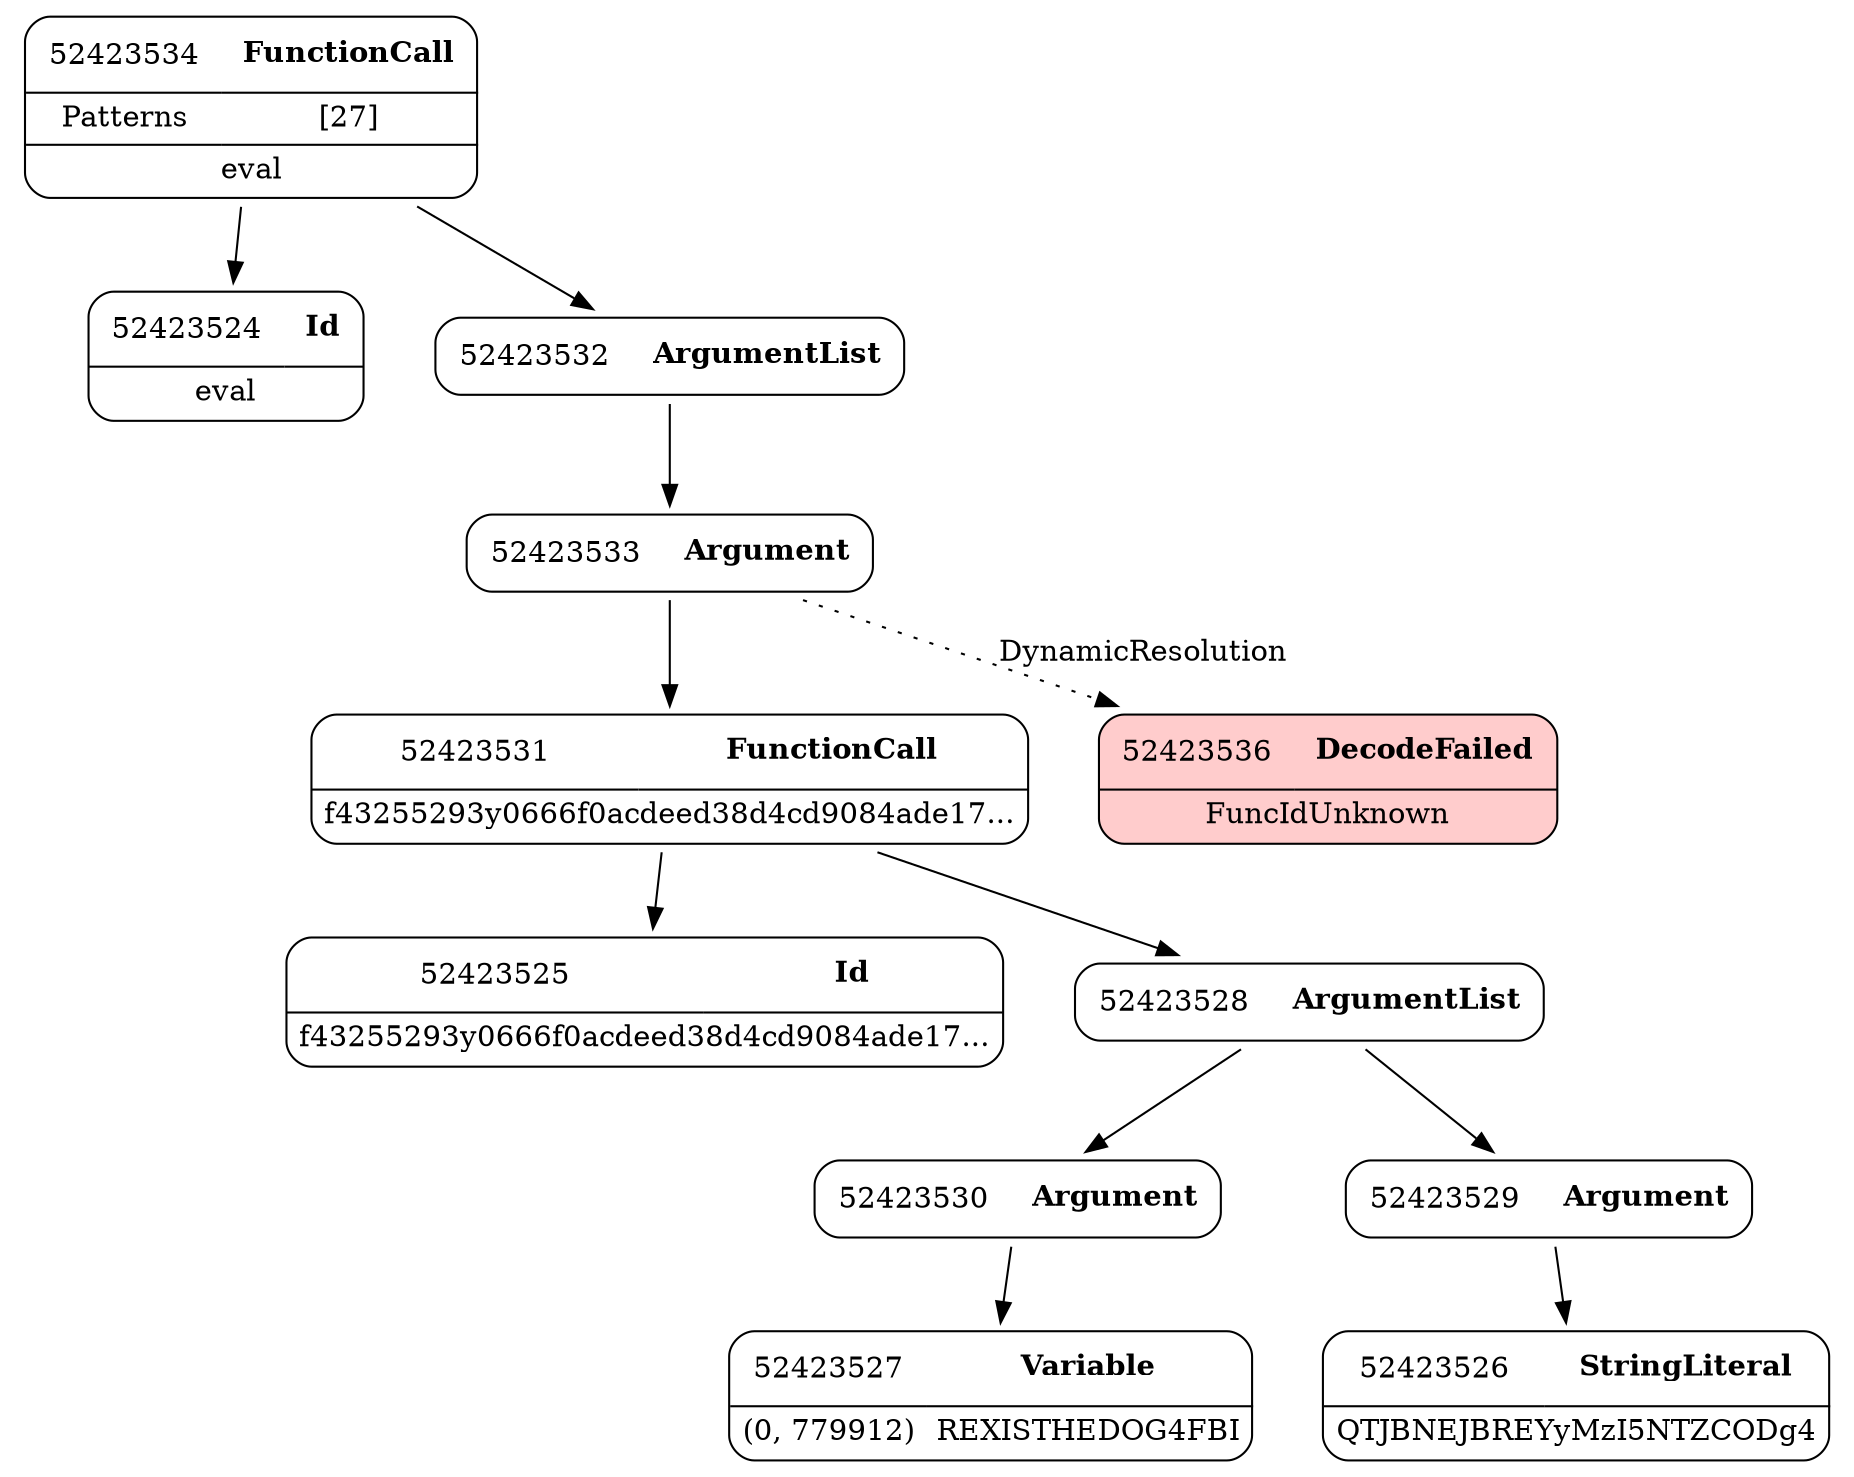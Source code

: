 digraph ast {
node [shape=none];
52423534 [label=<<TABLE border='1' cellspacing='0' cellpadding='10' style='rounded' ><TR><TD border='0'>52423534</TD><TD border='0'><B>FunctionCall</B></TD></TR><HR/><TR><TD border='0' cellpadding='5'>Patterns</TD><TD border='0' cellpadding='5'>[27]</TD></TR><HR/><TR><TD border='0' cellpadding='5' colspan='2'>eval</TD></TR></TABLE>>];
52423534 -> 52423524 [weight=2];
52423534 -> 52423532 [weight=2];
52423533 [label=<<TABLE border='1' cellspacing='0' cellpadding='10' style='rounded' ><TR><TD border='0'>52423533</TD><TD border='0'><B>Argument</B></TD></TR></TABLE>>];
52423533 -> 52423531 [weight=2];
52423533 -> 52423536 [style=dotted,label=DynamicResolution];
52423532 [label=<<TABLE border='1' cellspacing='0' cellpadding='10' style='rounded' ><TR><TD border='0'>52423532</TD><TD border='0'><B>ArgumentList</B></TD></TR></TABLE>>];
52423532 -> 52423533 [weight=2];
52423531 [label=<<TABLE border='1' cellspacing='0' cellpadding='10' style='rounded' ><TR><TD border='0'>52423531</TD><TD border='0'><B>FunctionCall</B></TD></TR><HR/><TR><TD border='0' cellpadding='5' colspan='2'>f43255293y0666f0acdeed38d4cd9084ade17...</TD></TR></TABLE>>];
52423531 -> 52423525 [weight=2];
52423531 -> 52423528 [weight=2];
52423530 [label=<<TABLE border='1' cellspacing='0' cellpadding='10' style='rounded' ><TR><TD border='0'>52423530</TD><TD border='0'><B>Argument</B></TD></TR></TABLE>>];
52423530 -> 52423527 [weight=2];
52423529 [label=<<TABLE border='1' cellspacing='0' cellpadding='10' style='rounded' ><TR><TD border='0'>52423529</TD><TD border='0'><B>Argument</B></TD></TR></TABLE>>];
52423529 -> 52423526 [weight=2];
52423528 [label=<<TABLE border='1' cellspacing='0' cellpadding='10' style='rounded' ><TR><TD border='0'>52423528</TD><TD border='0'><B>ArgumentList</B></TD></TR></TABLE>>];
52423528 -> 52423529 [weight=2];
52423528 -> 52423530 [weight=2];
52423527 [label=<<TABLE border='1' cellspacing='0' cellpadding='10' style='rounded' ><TR><TD border='0'>52423527</TD><TD border='0'><B>Variable</B></TD></TR><HR/><TR><TD border='0' cellpadding='5'>(0, 779912)</TD><TD border='0' cellpadding='5'>REXISTHEDOG4FBI</TD></TR></TABLE>>];
52423526 [label=<<TABLE border='1' cellspacing='0' cellpadding='10' style='rounded' ><TR><TD border='0'>52423526</TD><TD border='0'><B>StringLiteral</B></TD></TR><HR/><TR><TD border='0' cellpadding='5' colspan='2'>QTJBNEJBREYyMzI5NTZCODg4</TD></TR></TABLE>>];
52423525 [label=<<TABLE border='1' cellspacing='0' cellpadding='10' style='rounded' ><TR><TD border='0'>52423525</TD><TD border='0'><B>Id</B></TD></TR><HR/><TR><TD border='0' cellpadding='5' colspan='2'>f43255293y0666f0acdeed38d4cd9084ade17...</TD></TR></TABLE>>];
52423524 [label=<<TABLE border='1' cellspacing='0' cellpadding='10' style='rounded' ><TR><TD border='0'>52423524</TD><TD border='0'><B>Id</B></TD></TR><HR/><TR><TD border='0' cellpadding='5' colspan='2'>eval</TD></TR></TABLE>>];
52423536 [label=<<TABLE border='1' cellspacing='0' cellpadding='10' style='rounded' bgcolor='#FFCCCC' ><TR><TD border='0'>52423536</TD><TD border='0'><B>DecodeFailed</B></TD></TR><HR/><TR><TD border='0' cellpadding='5' colspan='2'>FuncIdUnknown</TD></TR></TABLE>>];
}
